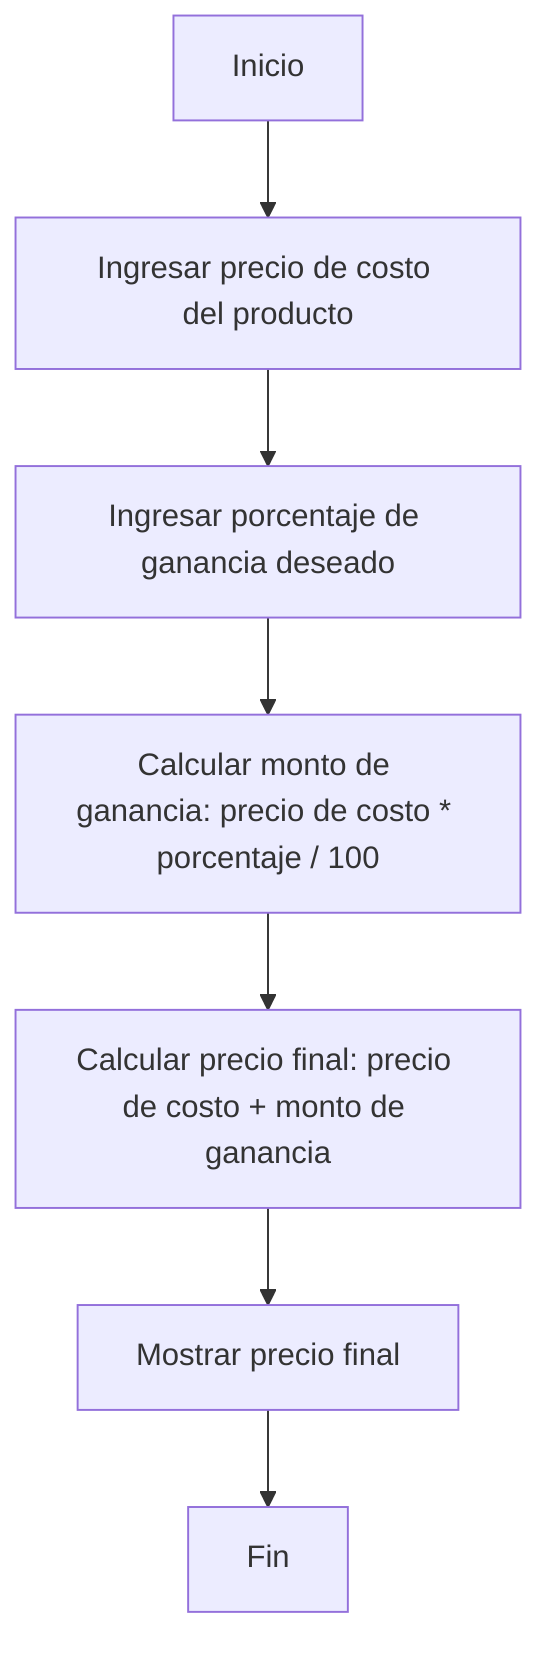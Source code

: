 flowchart TD
    A[Inicio] --> B[Ingresar precio de costo del producto]
    B --> C[Ingresar porcentaje de ganancia deseado]
    C --> D[Calcular monto de ganancia: precio de costo * porcentaje / 100]
    D --> E[Calcular precio final: precio de costo + monto de ganancia]
    E --> F[Mostrar precio final]
    F --> G[Fin]